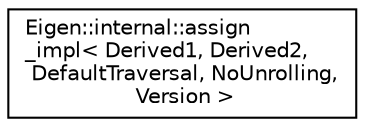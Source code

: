 digraph "Graphical Class Hierarchy"
{
  edge [fontname="Helvetica",fontsize="10",labelfontname="Helvetica",labelfontsize="10"];
  node [fontname="Helvetica",fontsize="10",shape=record];
  rankdir="LR";
  Node1 [label="Eigen::internal::assign\l_impl\< Derived1, Derived2,\l DefaultTraversal, NoUnrolling,\l Version \>",height=0.2,width=0.4,color="black", fillcolor="white", style="filled",URL="$struct_eigen_1_1internal_1_1assign__impl_3_01_derived1_00_01_derived2_00_01_default_traversal_00315dd1eb8117e32f27f559dce49852ff.html"];
}
